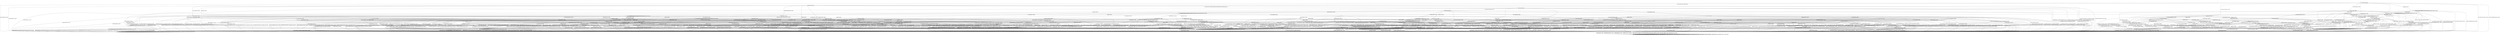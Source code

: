 digraph h16 {
s0 [label="s0"];
s1 [label="s1"];
s2 [label="s2"];
s6 [label="s6"];
s15 [label="s15"];
s16 [label="s16"];
s82 [label="s82"];
s84 [label="s84"];
s3 [label="s3"];
s4 [label="s4"];
s7 [label="s7"];
s8 [label="s8"];
s11 [label="s11"];
s17 [label="s17"];
s21 [label="s21"];
s83 [label="s83"];
s85 [label="s85"];
s86 [label="s86"];
s87 [label="s87"];
s88 [label="s88"];
s89 [label="s89"];
s92 [label="s92"];
s94 [label="s94"];
s5 [label="s5"];
s9 [label="s9"];
s10 [label="s10"];
s18 [label="s18"];
s29 [label="s29"];
s32 [label="s32"];
s33 [label="s33"];
s34 [label="s34"];
s36 [label="s36"];
s40 [label="s40"];
s64 [label="s64"];
s91 [label="s91"];
s93 [label="s93"];
s95 [label="s95"];
s96 [label="s96"];
s97 [label="s97"];
s12 [label="s12"];
s13 [label="s13"];
s19 [label="s19"];
s22 [label="s22"];
s23 [label="s23"];
s30 [label="s30"];
s37 [label="s37"];
s38 [label="s38"];
s43 [label="s43"];
s48 [label="s48"];
s51 [label="s51"];
s57 [label="s57"];
s60 [label="s60"];
s65 [label="s65"];
s66 [label="s66"];
s98 [label="s98"];
s14 [label="s14"];
s20 [label="s20"];
s24 [label="s24"];
s25 [label="s25"];
s26 [label="s26"];
s31 [label="s31"];
s35 [label="s35"];
s39 [label="s39"];
s41 [label="s41"];
s44 [label="s44"];
s45 [label="s45"];
s46 [label="s46"];
s49 [label="s49"];
s52 [label="s52"];
s55 [label="s55"];
s67 [label="s67"];
s68 [label="s68"];
s69 [label="s69"];
s70 [label="s70"];
s73 [label="s73"];
s27 [label="s27"];
s42 [label="s42"];
s47 [label="s47"];
s50 [label="s50"];
s53 [label="s53"];
s56 [label="s56"];
s58 [label="s58"];
s59 [label="s59"];
s61 [label="s61"];
s62 [label="s62"];
s63 [label="s63"];
s71 [label="s71"];
s72 [label="s72"];
s74 [label="s74"];
s75 [label="s75"];
s77 [label="s77"];
s78 [label="s78"];
s28 [label="s28"];
s54 [label="s54"];
s76 [label="s76"];
s79 [label="s79"];
s80 [label="s80"];
s81 [label="s81"];
s90 [label="s90"];
s0 -> s1 [label="RSA_CLIENT_HELLO / HELLO_VERIFY_REQUEST"];
s0 -> s2 [label="RSA_CLIENT_KEY_EXCHANGE / TIMEOUT"];
s0 -> s15 [label="CHANGE_CIPHER_SPEC / TIMEOUT"];
s0 -> s16 [label="FINISHED / TIMEOUT"];
s0 -> s0 [label="APPLICATION / TIMEOUT"];
s0 -> s82 [label="CERTIFICATE / TIMEOUT"];
s0 -> s84 [label="EMPTY_CERTIFICATE / TIMEOUT"];
s0 -> s16 [label="CERTIFICATE_VERIFY / TIMEOUT"];
s0 -> s6 [label="Alert(WARNING,CLOSE_NOTIFY) / TIMEOUT"];
s0 -> s6 [label="Alert(FATAL,UNEXPECTED_MESSAGE) / TIMEOUT"];
s1 -> s3 [label="RSA_CLIENT_HELLO / SERVER_HELLO,CERTIFICATE,CERTIFICATE_REQUEST,SERVER_HELLO_DONE"];
s1 -> s4 [label="RSA_CLIENT_KEY_EXCHANGE / TIMEOUT"];
s1 -> s15 [label="CHANGE_CIPHER_SPEC / TIMEOUT"];
s1 -> s7 [label="FINISHED / TIMEOUT"];
s1 -> s1 [label="APPLICATION / TIMEOUT"];
s1 -> s17 [label="CERTIFICATE / TIMEOUT"];
s1 -> s21 [label="EMPTY_CERTIFICATE / TIMEOUT"];
s1 -> s7 [label="CERTIFICATE_VERIFY / TIMEOUT"];
s1 -> s6 [label="Alert(WARNING,CLOSE_NOTIFY) / Alert(WARNING,CLOSE_NOTIFY)"];
s1 -> s6 [label="Alert(FATAL,UNEXPECTED_MESSAGE) / TIMEOUT"];
s2 -> s86 [label="RSA_CLIENT_HELLO / TIMEOUT"];
s2 -> s16 [label="RSA_CLIENT_KEY_EXCHANGE / TIMEOUT"];
s2 -> s8 [label="CHANGE_CIPHER_SPEC / TIMEOUT"];
s2 -> s89 [label="FINISHED / TIMEOUT"];
s2 -> s2 [label="APPLICATION / TIMEOUT"];
s2 -> s94 [label="CERTIFICATE / TIMEOUT"];
s2 -> s94 [label="EMPTY_CERTIFICATE / TIMEOUT"];
s2 -> s83 [label="CERTIFICATE_VERIFY / TIMEOUT"];
s2 -> s6 [label="Alert(WARNING,CLOSE_NOTIFY) / TIMEOUT"];
s2 -> s6 [label="Alert(FATAL,UNEXPECTED_MESSAGE) / TIMEOUT"];
s6 -> s11 [label="RSA_CLIENT_HELLO / TIMEOUT"];
s6 -> s11 [label="RSA_CLIENT_KEY_EXCHANGE / TIMEOUT"];
s6 -> s11 [label="CHANGE_CIPHER_SPEC / TIMEOUT"];
s6 -> s11 [label="FINISHED / TIMEOUT"];
s6 -> s11 [label="APPLICATION / TIMEOUT"];
s6 -> s11 [label="CERTIFICATE / TIMEOUT"];
s6 -> s11 [label="EMPTY_CERTIFICATE / TIMEOUT"];
s6 -> s11 [label="CERTIFICATE_VERIFY / TIMEOUT"];
s6 -> s11 [label="Alert(WARNING,CLOSE_NOTIFY) / TIMEOUT"];
s6 -> s11 [label="Alert(FATAL,UNEXPECTED_MESSAGE) / TIMEOUT"];
s15 -> s15 [label="RSA_CLIENT_HELLO / TIMEOUT"];
s15 -> s15 [label="RSA_CLIENT_KEY_EXCHANGE / TIMEOUT"];
s15 -> s15 [label="CHANGE_CIPHER_SPEC / TIMEOUT"];
s15 -> s15 [label="FINISHED / TIMEOUT"];
s15 -> s15 [label="APPLICATION / TIMEOUT"];
s15 -> s15 [label="CERTIFICATE / TIMEOUT"];
s15 -> s15 [label="EMPTY_CERTIFICATE / TIMEOUT"];
s15 -> s15 [label="CERTIFICATE_VERIFY / TIMEOUT"];
s15 -> s15 [label="Alert(WARNING,CLOSE_NOTIFY) / TIMEOUT"];
s15 -> s15 [label="Alert(FATAL,UNEXPECTED_MESSAGE) / TIMEOUT"];
s16 -> s16 [label="RSA_CLIENT_HELLO / TIMEOUT"];
s16 -> s16 [label="RSA_CLIENT_KEY_EXCHANGE / TIMEOUT"];
s16 -> s15 [label="CHANGE_CIPHER_SPEC / TIMEOUT"];
s16 -> s16 [label="FINISHED / TIMEOUT"];
s16 -> s16 [label="APPLICATION / TIMEOUT"];
s16 -> s16 [label="CERTIFICATE / TIMEOUT"];
s16 -> s16 [label="EMPTY_CERTIFICATE / TIMEOUT"];
s16 -> s16 [label="CERTIFICATE_VERIFY / TIMEOUT"];
s16 -> s6 [label="Alert(WARNING,CLOSE_NOTIFY) / TIMEOUT"];
s16 -> s6 [label="Alert(FATAL,UNEXPECTED_MESSAGE) / TIMEOUT"];
s82 -> s82 [label="RSA_CLIENT_HELLO / TIMEOUT"];
s82 -> s82 [label="RSA_CLIENT_KEY_EXCHANGE / TIMEOUT"];
s82 -> s15 [label="CHANGE_CIPHER_SPEC / TIMEOUT"];
s82 -> s87 [label="FINISHED / TIMEOUT"];
s82 -> s82 [label="APPLICATION / TIMEOUT"];
s82 -> s16 [label="CERTIFICATE / TIMEOUT"];
s82 -> s16 [label="EMPTY_CERTIFICATE / TIMEOUT"];
s82 -> s85 [label="CERTIFICATE_VERIFY / TIMEOUT"];
s82 -> s6 [label="Alert(WARNING,CLOSE_NOTIFY) / TIMEOUT"];
s82 -> s6 [label="Alert(FATAL,UNEXPECTED_MESSAGE) / TIMEOUT"];
s84 -> s88 [label="RSA_CLIENT_HELLO / TIMEOUT"];
s84 -> s94 [label="RSA_CLIENT_KEY_EXCHANGE / TIMEOUT"];
s84 -> s8 [label="CHANGE_CIPHER_SPEC / TIMEOUT"];
s84 -> s92 [label="FINISHED / TIMEOUT"];
s84 -> s84 [label="APPLICATION / TIMEOUT"];
s84 -> s16 [label="CERTIFICATE / TIMEOUT"];
s84 -> s16 [label="EMPTY_CERTIFICATE / TIMEOUT"];
s84 -> s85 [label="CERTIFICATE_VERIFY / TIMEOUT"];
s84 -> s6 [label="Alert(WARNING,CLOSE_NOTIFY) / TIMEOUT"];
s84 -> s6 [label="Alert(FATAL,UNEXPECTED_MESSAGE) / TIMEOUT"];
s3 -> s6 [label="RSA_CLIENT_HELLO / Alert(FATAL,UNEXPECTED_MESSAGE)"];
s3 -> s9 [label="RSA_CLIENT_KEY_EXCHANGE / TIMEOUT"];
s3 -> s15 [label="CHANGE_CIPHER_SPEC / TIMEOUT"];
s3 -> s7 [label="FINISHED / TIMEOUT"];
s3 -> s3 [label="APPLICATION / TIMEOUT"];
s3 -> s17 [label="CERTIFICATE / TIMEOUT"];
s3 -> s10 [label="EMPTY_CERTIFICATE / TIMEOUT"];
s3 -> s7 [label="CERTIFICATE_VERIFY / TIMEOUT"];
s3 -> s6 [label="Alert(WARNING,CLOSE_NOTIFY) / Alert(WARNING,CLOSE_NOTIFY)"];
s3 -> s6 [label="Alert(FATAL,UNEXPECTED_MESSAGE) / TIMEOUT"];
s4 -> s29 [label="RSA_CLIENT_HELLO / TIMEOUT"];
s4 -> s7 [label="RSA_CLIENT_KEY_EXCHANGE / TIMEOUT"];
s4 -> s5 [label="CHANGE_CIPHER_SPEC / TIMEOUT"];
s4 -> s36 [label="FINISHED / TIMEOUT"];
s4 -> s4 [label="APPLICATION / TIMEOUT"];
s4 -> s64 [label="CERTIFICATE / TIMEOUT"];
s4 -> s64 [label="EMPTY_CERTIFICATE / TIMEOUT"];
s4 -> s18 [label="CERTIFICATE_VERIFY / TIMEOUT"];
s4 -> s6 [label="Alert(WARNING,CLOSE_NOTIFY) / Alert(WARNING,CLOSE_NOTIFY)"];
s4 -> s6 [label="Alert(FATAL,UNEXPECTED_MESSAGE) / TIMEOUT"];
s7 -> s7 [label="RSA_CLIENT_HELLO / TIMEOUT"];
s7 -> s7 [label="RSA_CLIENT_KEY_EXCHANGE / TIMEOUT"];
s7 -> s15 [label="CHANGE_CIPHER_SPEC / TIMEOUT"];
s7 -> s7 [label="FINISHED / TIMEOUT"];
s7 -> s7 [label="APPLICATION / TIMEOUT"];
s7 -> s7 [label="CERTIFICATE / TIMEOUT"];
s7 -> s7 [label="EMPTY_CERTIFICATE / TIMEOUT"];
s7 -> s7 [label="CERTIFICATE_VERIFY / TIMEOUT"];
s7 -> s6 [label="Alert(WARNING,CLOSE_NOTIFY) / Alert(WARNING,CLOSE_NOTIFY)"];
s7 -> s6 [label="Alert(FATAL,UNEXPECTED_MESSAGE) / TIMEOUT"];
s8 -> s6 [label="RSA_CLIENT_HELLO / TIMEOUT"];
s8 -> s6 [label="RSA_CLIENT_KEY_EXCHANGE / TIMEOUT"];
s8 -> s15 [label="CHANGE_CIPHER_SPEC / TIMEOUT"];
s8 -> s6 [label="FINISHED / TIMEOUT"];
s8 -> s8 [label="APPLICATION / TIMEOUT"];
s8 -> s6 [label="CERTIFICATE / TIMEOUT"];
s8 -> s6 [label="EMPTY_CERTIFICATE / TIMEOUT"];
s8 -> s6 [label="CERTIFICATE_VERIFY / TIMEOUT"];
s8 -> s8 [label="Alert(WARNING,CLOSE_NOTIFY) / TIMEOUT"];
s8 -> s8 [label="Alert(FATAL,UNEXPECTED_MESSAGE) / TIMEOUT"];
s11 -> s11 [label="RSA_CLIENT_HELLO / SOCKET_CLOSED"];
s11 -> s11 [label="RSA_CLIENT_KEY_EXCHANGE / SOCKET_CLOSED"];
s11 -> s11 [label="CHANGE_CIPHER_SPEC / SOCKET_CLOSED"];
s11 -> s11 [label="FINISHED / SOCKET_CLOSED"];
s11 -> s11 [label="APPLICATION / SOCKET_CLOSED"];
s11 -> s11 [label="CERTIFICATE / SOCKET_CLOSED"];
s11 -> s11 [label="EMPTY_CERTIFICATE / SOCKET_CLOSED"];
s11 -> s11 [label="CERTIFICATE_VERIFY / SOCKET_CLOSED"];
s11 -> s11 [label="Alert(WARNING,CLOSE_NOTIFY) / SOCKET_CLOSED"];
s11 -> s11 [label="Alert(FATAL,UNEXPECTED_MESSAGE) / SOCKET_CLOSED"];
s17 -> s17 [label="RSA_CLIENT_HELLO / TIMEOUT"];
s17 -> s17 [label="RSA_CLIENT_KEY_EXCHANGE / TIMEOUT"];
s17 -> s15 [label="CHANGE_CIPHER_SPEC / TIMEOUT"];
s17 -> s32 [label="FINISHED / TIMEOUT"];
s17 -> s17 [label="APPLICATION / TIMEOUT"];
s17 -> s7 [label="CERTIFICATE / TIMEOUT"];
s17 -> s7 [label="EMPTY_CERTIFICATE / TIMEOUT"];
s17 -> s33 [label="CERTIFICATE_VERIFY / TIMEOUT"];
s17 -> s6 [label="Alert(WARNING,CLOSE_NOTIFY) / Alert(WARNING,CLOSE_NOTIFY)"];
s17 -> s6 [label="Alert(FATAL,UNEXPECTED_MESSAGE) / TIMEOUT"];
s21 -> s34 [label="RSA_CLIENT_HELLO / TIMEOUT"];
s21 -> s64 [label="RSA_CLIENT_KEY_EXCHANGE / TIMEOUT"];
s21 -> s5 [label="CHANGE_CIPHER_SPEC / TIMEOUT"];
s21 -> s40 [label="FINISHED / TIMEOUT"];
s21 -> s21 [label="APPLICATION / TIMEOUT"];
s21 -> s7 [label="CERTIFICATE / TIMEOUT"];
s21 -> s7 [label="EMPTY_CERTIFICATE / TIMEOUT"];
s21 -> s33 [label="CERTIFICATE_VERIFY / TIMEOUT"];
s21 -> s6 [label="Alert(WARNING,CLOSE_NOTIFY) / Alert(WARNING,CLOSE_NOTIFY)"];
s21 -> s6 [label="Alert(FATAL,UNEXPECTED_MESSAGE) / TIMEOUT"];
s83 -> s91 [label="RSA_CLIENT_HELLO / TIMEOUT"];
s83 -> s16 [label="RSA_CLIENT_KEY_EXCHANGE / TIMEOUT"];
s83 -> s8 [label="CHANGE_CIPHER_SPEC / TIMEOUT"];
s83 -> s83 [label="FINISHED / TIMEOUT"];
s83 -> s83 [label="APPLICATION / TIMEOUT"];
s83 -> s95 [label="CERTIFICATE / TIMEOUT"];
s83 -> s95 [label="EMPTY_CERTIFICATE / TIMEOUT"];
s83 -> s16 [label="CERTIFICATE_VERIFY / TIMEOUT"];
s83 -> s6 [label="Alert(WARNING,CLOSE_NOTIFY) / TIMEOUT"];
s83 -> s6 [label="Alert(FATAL,UNEXPECTED_MESSAGE) / TIMEOUT"];
s85 -> s93 [label="RSA_CLIENT_HELLO / TIMEOUT"];
s85 -> s95 [label="RSA_CLIENT_KEY_EXCHANGE / TIMEOUT"];
s85 -> s8 [label="CHANGE_CIPHER_SPEC / TIMEOUT"];
s85 -> s85 [label="FINISHED / TIMEOUT"];
s85 -> s85 [label="APPLICATION / TIMEOUT"];
s85 -> s16 [label="CERTIFICATE / TIMEOUT"];
s85 -> s16 [label="EMPTY_CERTIFICATE / TIMEOUT"];
s85 -> s16 [label="CERTIFICATE_VERIFY / TIMEOUT"];
s85 -> s6 [label="Alert(WARNING,CLOSE_NOTIFY) / TIMEOUT"];
s85 -> s6 [label="Alert(FATAL,UNEXPECTED_MESSAGE) / TIMEOUT"];
s86 -> s16 [label="RSA_CLIENT_HELLO / TIMEOUT"];
s86 -> s16 [label="RSA_CLIENT_KEY_EXCHANGE / TIMEOUT"];
s86 -> s8 [label="CHANGE_CIPHER_SPEC / TIMEOUT"];
s86 -> s86 [label="FINISHED / TIMEOUT"];
s86 -> s86 [label="APPLICATION / TIMEOUT"];
s86 -> s96 [label="CERTIFICATE / TIMEOUT"];
s86 -> s96 [label="EMPTY_CERTIFICATE / TIMEOUT"];
s86 -> s91 [label="CERTIFICATE_VERIFY / TIMEOUT"];
s86 -> s6 [label="Alert(WARNING,CLOSE_NOTIFY) / TIMEOUT"];
s86 -> s6 [label="Alert(FATAL,UNEXPECTED_MESSAGE) / TIMEOUT"];
s87 -> s87 [label="RSA_CLIENT_HELLO / TIMEOUT"];
s87 -> s87 [label="RSA_CLIENT_KEY_EXCHANGE / TIMEOUT"];
s87 -> s15 [label="CHANGE_CIPHER_SPEC / TIMEOUT"];
s87 -> s16 [label="FINISHED / TIMEOUT"];
s87 -> s87 [label="APPLICATION / TIMEOUT"];
s87 -> s16 [label="CERTIFICATE / TIMEOUT"];
s87 -> s16 [label="EMPTY_CERTIFICATE / TIMEOUT"];
s87 -> s85 [label="CERTIFICATE_VERIFY / TIMEOUT"];
s87 -> s6 [label="Alert(WARNING,CLOSE_NOTIFY) / TIMEOUT"];
s87 -> s6 [label="Alert(FATAL,UNEXPECTED_MESSAGE) / TIMEOUT"];
s88 -> s16 [label="RSA_CLIENT_HELLO / TIMEOUT"];
s88 -> s96 [label="RSA_CLIENT_KEY_EXCHANGE / TIMEOUT"];
s88 -> s8 [label="CHANGE_CIPHER_SPEC / TIMEOUT"];
s88 -> s88 [label="FINISHED / TIMEOUT"];
s88 -> s88 [label="APPLICATION / TIMEOUT"];
s88 -> s16 [label="CERTIFICATE / TIMEOUT"];
s88 -> s16 [label="EMPTY_CERTIFICATE / TIMEOUT"];
s88 -> s93 [label="CERTIFICATE_VERIFY / TIMEOUT"];
s88 -> s6 [label="Alert(WARNING,CLOSE_NOTIFY) / TIMEOUT"];
s88 -> s6 [label="Alert(FATAL,UNEXPECTED_MESSAGE) / TIMEOUT"];
s89 -> s86 [label="RSA_CLIENT_HELLO / TIMEOUT"];
s89 -> s16 [label="RSA_CLIENT_KEY_EXCHANGE / TIMEOUT"];
s89 -> s8 [label="CHANGE_CIPHER_SPEC / TIMEOUT"];
s89 -> s16 [label="FINISHED / TIMEOUT"];
s89 -> s89 [label="APPLICATION / TIMEOUT"];
s89 -> s97 [label="CERTIFICATE / TIMEOUT"];
s89 -> s97 [label="EMPTY_CERTIFICATE / TIMEOUT"];
s89 -> s83 [label="CERTIFICATE_VERIFY / TIMEOUT"];
s89 -> s6 [label="Alert(WARNING,CLOSE_NOTIFY) / TIMEOUT"];
s89 -> s6 [label="Alert(FATAL,UNEXPECTED_MESSAGE) / TIMEOUT"];
s92 -> s88 [label="RSA_CLIENT_HELLO / TIMEOUT"];
s92 -> s97 [label="RSA_CLIENT_KEY_EXCHANGE / TIMEOUT"];
s92 -> s8 [label="CHANGE_CIPHER_SPEC / TIMEOUT"];
s92 -> s16 [label="FINISHED / TIMEOUT"];
s92 -> s92 [label="APPLICATION / TIMEOUT"];
s92 -> s16 [label="CERTIFICATE / TIMEOUT"];
s92 -> s16 [label="EMPTY_CERTIFICATE / TIMEOUT"];
s92 -> s85 [label="CERTIFICATE_VERIFY / TIMEOUT"];
s92 -> s6 [label="Alert(WARNING,CLOSE_NOTIFY) / TIMEOUT"];
s92 -> s6 [label="Alert(FATAL,UNEXPECTED_MESSAGE) / TIMEOUT"];
s94 -> s96 [label="RSA_CLIENT_HELLO / TIMEOUT"];
s94 -> s16 [label="RSA_CLIENT_KEY_EXCHANGE / TIMEOUT"];
s94 -> s8 [label="CHANGE_CIPHER_SPEC / TIMEOUT"];
s94 -> s97 [label="FINISHED / TIMEOUT"];
s94 -> s94 [label="APPLICATION / TIMEOUT"];
s94 -> s16 [label="CERTIFICATE / TIMEOUT"];
s94 -> s16 [label="EMPTY_CERTIFICATE / TIMEOUT"];
s94 -> s95 [label="CERTIFICATE_VERIFY / TIMEOUT"];
s94 -> s6 [label="Alert(WARNING,CLOSE_NOTIFY) / TIMEOUT"];
s94 -> s6 [label="Alert(FATAL,UNEXPECTED_MESSAGE) / TIMEOUT"];
s5 -> s6 [label="RSA_CLIENT_HELLO / Alert(FATAL,UNEXPECTED_MESSAGE)"];
s5 -> s6 [label="RSA_CLIENT_KEY_EXCHANGE / Alert(FATAL,UNEXPECTED_MESSAGE)"];
s5 -> s15 [label="CHANGE_CIPHER_SPEC / TIMEOUT"];
s5 -> s6 [label="FINISHED / Alert(FATAL,UNEXPECTED_MESSAGE)"];
s5 -> s5 [label="APPLICATION / TIMEOUT"];
s5 -> s6 [label="CERTIFICATE / Alert(FATAL,UNEXPECTED_MESSAGE)"];
s5 -> s6 [label="EMPTY_CERTIFICATE / Alert(FATAL,UNEXPECTED_MESSAGE)"];
s5 -> s6 [label="CERTIFICATE_VERIFY / Alert(FATAL,UNEXPECTED_MESSAGE)"];
s5 -> s5 [label="Alert(WARNING,CLOSE_NOTIFY) / TIMEOUT"];
s5 -> s5 [label="Alert(FATAL,UNEXPECTED_MESSAGE) / TIMEOUT"];
s9 -> s29 [label="RSA_CLIENT_HELLO / TIMEOUT"];
s9 -> s7 [label="RSA_CLIENT_KEY_EXCHANGE / TIMEOUT"];
s9 -> s12 [label="CHANGE_CIPHER_SPEC / TIMEOUT"];
s9 -> s36 [label="FINISHED / TIMEOUT"];
s9 -> s9 [label="APPLICATION / TIMEOUT"];
s9 -> s22 [label="CERTIFICATE / TIMEOUT"];
s9 -> s65 [label="EMPTY_CERTIFICATE / TIMEOUT"];
s9 -> s19 [label="CERTIFICATE_VERIFY / TIMEOUT"];
s9 -> s6 [label="Alert(WARNING,CLOSE_NOTIFY) / Alert(WARNING,CLOSE_NOTIFY)"];
s9 -> s6 [label="Alert(FATAL,UNEXPECTED_MESSAGE) / TIMEOUT"];
s10 -> s30 [label="RSA_CLIENT_HELLO / TIMEOUT"];
s10 -> s65 [label="RSA_CLIENT_KEY_EXCHANGE / TIMEOUT"];
s10 -> s13 [label="CHANGE_CIPHER_SPEC / TIMEOUT"];
s10 -> s37 [label="FINISHED / TIMEOUT"];
s10 -> s10 [label="APPLICATION / TIMEOUT"];
s10 -> s7 [label="CERTIFICATE / TIMEOUT"];
s10 -> s7 [label="EMPTY_CERTIFICATE / TIMEOUT"];
s10 -> s23 [label="CERTIFICATE_VERIFY / TIMEOUT"];
s10 -> s6 [label="Alert(WARNING,CLOSE_NOTIFY) / Alert(WARNING,CLOSE_NOTIFY)"];
s10 -> s6 [label="Alert(FATAL,UNEXPECTED_MESSAGE) / TIMEOUT"];
s18 -> s57 [label="RSA_CLIENT_HELLO / TIMEOUT"];
s18 -> s7 [label="RSA_CLIENT_KEY_EXCHANGE / TIMEOUT"];
s18 -> s5 [label="CHANGE_CIPHER_SPEC / TIMEOUT"];
s18 -> s38 [label="FINISHED / TIMEOUT"];
s18 -> s18 [label="APPLICATION / TIMEOUT"];
s18 -> s66 [label="CERTIFICATE / TIMEOUT"];
s18 -> s66 [label="EMPTY_CERTIFICATE / TIMEOUT"];
s18 -> s7 [label="CERTIFICATE_VERIFY / TIMEOUT"];
s18 -> s6 [label="Alert(WARNING,CLOSE_NOTIFY) / Alert(WARNING,CLOSE_NOTIFY)"];
s18 -> s6 [label="Alert(FATAL,UNEXPECTED_MESSAGE) / TIMEOUT"];
s29 -> s7 [label="RSA_CLIENT_HELLO / TIMEOUT"];
s29 -> s7 [label="RSA_CLIENT_KEY_EXCHANGE / TIMEOUT"];
s29 -> s5 [label="CHANGE_CIPHER_SPEC / TIMEOUT"];
s29 -> s48 [label="FINISHED / TIMEOUT"];
s29 -> s29 [label="APPLICATION / TIMEOUT"];
s29 -> s67 [label="CERTIFICATE / TIMEOUT"];
s29 -> s67 [label="EMPTY_CERTIFICATE / TIMEOUT"];
s29 -> s57 [label="CERTIFICATE_VERIFY / TIMEOUT"];
s29 -> s6 [label="Alert(WARNING,CLOSE_NOTIFY) / Alert(WARNING,CLOSE_NOTIFY)"];
s29 -> s6 [label="Alert(FATAL,UNEXPECTED_MESSAGE) / TIMEOUT"];
s32 -> s32 [label="RSA_CLIENT_HELLO / TIMEOUT"];
s32 -> s32 [label="RSA_CLIENT_KEY_EXCHANGE / TIMEOUT"];
s32 -> s15 [label="CHANGE_CIPHER_SPEC / TIMEOUT"];
s32 -> s7 [label="FINISHED / TIMEOUT"];
s32 -> s32 [label="APPLICATION / TIMEOUT"];
s32 -> s7 [label="CERTIFICATE / TIMEOUT"];
s32 -> s7 [label="EMPTY_CERTIFICATE / TIMEOUT"];
s32 -> s43 [label="CERTIFICATE_VERIFY / TIMEOUT"];
s32 -> s6 [label="Alert(WARNING,CLOSE_NOTIFY) / Alert(WARNING,CLOSE_NOTIFY)"];
s32 -> s6 [label="Alert(FATAL,UNEXPECTED_MESSAGE) / TIMEOUT"];
s33 -> s60 [label="RSA_CLIENT_HELLO / TIMEOUT"];
s33 -> s66 [label="RSA_CLIENT_KEY_EXCHANGE / TIMEOUT"];
s33 -> s5 [label="CHANGE_CIPHER_SPEC / TIMEOUT"];
s33 -> s43 [label="FINISHED / TIMEOUT"];
s33 -> s33 [label="APPLICATION / TIMEOUT"];
s33 -> s7 [label="CERTIFICATE / TIMEOUT"];
s33 -> s7 [label="EMPTY_CERTIFICATE / TIMEOUT"];
s33 -> s7 [label="CERTIFICATE_VERIFY / TIMEOUT"];
s33 -> s6 [label="Alert(WARNING,CLOSE_NOTIFY) / Alert(WARNING,CLOSE_NOTIFY)"];
s33 -> s6 [label="Alert(FATAL,UNEXPECTED_MESSAGE) / TIMEOUT"];
s34 -> s7 [label="RSA_CLIENT_HELLO / TIMEOUT"];
s34 -> s67 [label="RSA_CLIENT_KEY_EXCHANGE / TIMEOUT"];
s34 -> s5 [label="CHANGE_CIPHER_SPEC / TIMEOUT"];
s34 -> s51 [label="FINISHED / TIMEOUT"];
s34 -> s34 [label="APPLICATION / TIMEOUT"];
s34 -> s7 [label="CERTIFICATE / TIMEOUT"];
s34 -> s7 [label="EMPTY_CERTIFICATE / TIMEOUT"];
s34 -> s60 [label="CERTIFICATE_VERIFY / TIMEOUT"];
s34 -> s6 [label="Alert(WARNING,CLOSE_NOTIFY) / Alert(WARNING,CLOSE_NOTIFY)"];
s34 -> s6 [label="Alert(FATAL,UNEXPECTED_MESSAGE) / TIMEOUT"];
s36 -> s48 [label="RSA_CLIENT_HELLO / TIMEOUT"];
s36 -> s7 [label="RSA_CLIENT_KEY_EXCHANGE / TIMEOUT"];
s36 -> s5 [label="CHANGE_CIPHER_SPEC / TIMEOUT"];
s36 -> s7 [label="FINISHED / TIMEOUT"];
s36 -> s36 [label="APPLICATION / TIMEOUT"];
s36 -> s68 [label="CERTIFICATE / TIMEOUT"];
s36 -> s68 [label="EMPTY_CERTIFICATE / TIMEOUT"];
s36 -> s38 [label="CERTIFICATE_VERIFY / TIMEOUT"];
s36 -> s6 [label="Alert(WARNING,CLOSE_NOTIFY) / Alert(WARNING,CLOSE_NOTIFY)"];
s36 -> s6 [label="Alert(FATAL,UNEXPECTED_MESSAGE) / TIMEOUT"];
s40 -> s51 [label="RSA_CLIENT_HELLO / TIMEOUT"];
s40 -> s68 [label="RSA_CLIENT_KEY_EXCHANGE / TIMEOUT"];
s40 -> s5 [label="CHANGE_CIPHER_SPEC / TIMEOUT"];
s40 -> s7 [label="FINISHED / TIMEOUT"];
s40 -> s40 [label="APPLICATION / TIMEOUT"];
s40 -> s7 [label="CERTIFICATE / TIMEOUT"];
s40 -> s7 [label="EMPTY_CERTIFICATE / TIMEOUT"];
s40 -> s43 [label="CERTIFICATE_VERIFY / TIMEOUT"];
s40 -> s6 [label="Alert(WARNING,CLOSE_NOTIFY) / Alert(WARNING,CLOSE_NOTIFY)"];
s40 -> s6 [label="Alert(FATAL,UNEXPECTED_MESSAGE) / TIMEOUT"];
s64 -> s67 [label="RSA_CLIENT_HELLO / TIMEOUT"];
s64 -> s7 [label="RSA_CLIENT_KEY_EXCHANGE / TIMEOUT"];
s64 -> s5 [label="CHANGE_CIPHER_SPEC / TIMEOUT"];
s64 -> s68 [label="FINISHED / TIMEOUT"];
s64 -> s64 [label="APPLICATION / TIMEOUT"];
s64 -> s7 [label="CERTIFICATE / TIMEOUT"];
s64 -> s7 [label="EMPTY_CERTIFICATE / TIMEOUT"];
s64 -> s66 [label="CERTIFICATE_VERIFY / TIMEOUT"];
s64 -> s6 [label="Alert(WARNING,CLOSE_NOTIFY) / Alert(WARNING,CLOSE_NOTIFY)"];
s64 -> s6 [label="Alert(FATAL,UNEXPECTED_MESSAGE) / TIMEOUT"];
s91 -> s16 [label="RSA_CLIENT_HELLO / TIMEOUT"];
s91 -> s16 [label="RSA_CLIENT_KEY_EXCHANGE / TIMEOUT"];
s91 -> s8 [label="CHANGE_CIPHER_SPEC / TIMEOUT"];
s91 -> s91 [label="FINISHED / TIMEOUT"];
s91 -> s91 [label="APPLICATION / TIMEOUT"];
s91 -> s98 [label="CERTIFICATE / TIMEOUT"];
s91 -> s98 [label="EMPTY_CERTIFICATE / TIMEOUT"];
s91 -> s16 [label="CERTIFICATE_VERIFY / TIMEOUT"];
s91 -> s6 [label="Alert(WARNING,CLOSE_NOTIFY) / TIMEOUT"];
s91 -> s6 [label="Alert(FATAL,UNEXPECTED_MESSAGE) / TIMEOUT"];
s93 -> s16 [label="RSA_CLIENT_HELLO / TIMEOUT"];
s93 -> s98 [label="RSA_CLIENT_KEY_EXCHANGE / TIMEOUT"];
s93 -> s8 [label="CHANGE_CIPHER_SPEC / TIMEOUT"];
s93 -> s88 [label="FINISHED / TIMEOUT"];
s93 -> s93 [label="APPLICATION / TIMEOUT"];
s93 -> s16 [label="CERTIFICATE / TIMEOUT"];
s93 -> s16 [label="EMPTY_CERTIFICATE / TIMEOUT"];
s93 -> s16 [label="CERTIFICATE_VERIFY / TIMEOUT"];
s93 -> s6 [label="Alert(WARNING,CLOSE_NOTIFY) / TIMEOUT"];
s93 -> s6 [label="Alert(FATAL,UNEXPECTED_MESSAGE) / TIMEOUT"];
s95 -> s98 [label="RSA_CLIENT_HELLO / TIMEOUT"];
s95 -> s16 [label="RSA_CLIENT_KEY_EXCHANGE / TIMEOUT"];
s95 -> s8 [label="CHANGE_CIPHER_SPEC / TIMEOUT"];
s95 -> s95 [label="FINISHED / TIMEOUT"];
s95 -> s95 [label="APPLICATION / TIMEOUT"];
s95 -> s16 [label="CERTIFICATE / TIMEOUT"];
s95 -> s16 [label="EMPTY_CERTIFICATE / TIMEOUT"];
s95 -> s16 [label="CERTIFICATE_VERIFY / TIMEOUT"];
s95 -> s6 [label="Alert(WARNING,CLOSE_NOTIFY) / TIMEOUT"];
s95 -> s6 [label="Alert(FATAL,UNEXPECTED_MESSAGE) / TIMEOUT"];
s96 -> s16 [label="RSA_CLIENT_HELLO / TIMEOUT"];
s96 -> s16 [label="RSA_CLIENT_KEY_EXCHANGE / TIMEOUT"];
s96 -> s8 [label="CHANGE_CIPHER_SPEC / TIMEOUT"];
s96 -> s96 [label="FINISHED / TIMEOUT"];
s96 -> s96 [label="APPLICATION / TIMEOUT"];
s96 -> s16 [label="CERTIFICATE / TIMEOUT"];
s96 -> s16 [label="EMPTY_CERTIFICATE / TIMEOUT"];
s96 -> s98 [label="CERTIFICATE_VERIFY / TIMEOUT"];
s96 -> s6 [label="Alert(WARNING,CLOSE_NOTIFY) / TIMEOUT"];
s96 -> s6 [label="Alert(FATAL,UNEXPECTED_MESSAGE) / TIMEOUT"];
s97 -> s96 [label="RSA_CLIENT_HELLO / TIMEOUT"];
s97 -> s16 [label="RSA_CLIENT_KEY_EXCHANGE / TIMEOUT"];
s97 -> s8 [label="CHANGE_CIPHER_SPEC / TIMEOUT"];
s97 -> s16 [label="FINISHED / TIMEOUT"];
s97 -> s97 [label="APPLICATION / TIMEOUT"];
s97 -> s16 [label="CERTIFICATE / TIMEOUT"];
s97 -> s16 [label="EMPTY_CERTIFICATE / TIMEOUT"];
s97 -> s95 [label="CERTIFICATE_VERIFY / TIMEOUT"];
s97 -> s6 [label="Alert(WARNING,CLOSE_NOTIFY) / TIMEOUT"];
s97 -> s6 [label="Alert(FATAL,UNEXPECTED_MESSAGE) / TIMEOUT"];
s12 -> s44 [label="RSA_CLIENT_HELLO / TIMEOUT"];
s12 -> s7 [label="RSA_CLIENT_KEY_EXCHANGE / TIMEOUT"];
s12 -> s15 [label="CHANGE_CIPHER_SPEC / TIMEOUT"];
s12 -> s14 [label="FINISHED / CHANGE_CIPHER_SPEC,FINISHED,CHANGE_CIPHER_SPEC,FINISHED"];
s12 -> s12 [label="APPLICATION / TIMEOUT"];
s12 -> s24 [label="CERTIFICATE / TIMEOUT"];
s12 -> s31 [label="EMPTY_CERTIFICATE / TIMEOUT"];
s12 -> s45 [label="CERTIFICATE_VERIFY / TIMEOUT"];
s12 -> s12 [label="Alert(WARNING,CLOSE_NOTIFY) / TIMEOUT"];
s12 -> s12 [label="Alert(FATAL,UNEXPECTED_MESSAGE) / TIMEOUT"];
s13 -> s6 [label="RSA_CLIENT_HELLO / Alert(FATAL,BAD_CERTIFICATE)"];
s13 -> s6 [label="RSA_CLIENT_KEY_EXCHANGE / Alert(FATAL,BAD_CERTIFICATE)"];
s13 -> s15 [label="CHANGE_CIPHER_SPEC / TIMEOUT"];
s13 -> s6 [label="FINISHED / Alert(FATAL,BAD_CERTIFICATE)"];
s13 -> s13 [label="APPLICATION / TIMEOUT"];
s13 -> s6 [label="CERTIFICATE / Alert(FATAL,BAD_CERTIFICATE)"];
s13 -> s6 [label="EMPTY_CERTIFICATE / Alert(FATAL,BAD_CERTIFICATE)"];
s13 -> s6 [label="CERTIFICATE_VERIFY / Alert(FATAL,BAD_CERTIFICATE)"];
s13 -> s13 [label="Alert(WARNING,CLOSE_NOTIFY) / TIMEOUT"];
s13 -> s13 [label="Alert(FATAL,UNEXPECTED_MESSAGE) / TIMEOUT"];
s19 -> s19 [label="RSA_CLIENT_HELLO / TIMEOUT"];
s19 -> s7 [label="RSA_CLIENT_KEY_EXCHANGE / TIMEOUT"];
s19 -> s20 [label="CHANGE_CIPHER_SPEC / TIMEOUT"];
s19 -> s39 [label="FINISHED / TIMEOUT"];
s19 -> s19 [label="APPLICATION / TIMEOUT"];
s19 -> s25 [label="CERTIFICATE / TIMEOUT"];
s19 -> s25 [label="EMPTY_CERTIFICATE / TIMEOUT"];
s19 -> s7 [label="CERTIFICATE_VERIFY / TIMEOUT"];
s19 -> s6 [label="Alert(WARNING,CLOSE_NOTIFY) / Alert(WARNING,CLOSE_NOTIFY)"];
s19 -> s6 [label="Alert(FATAL,UNEXPECTED_MESSAGE) / TIMEOUT"];
s22 -> s67 [label="RSA_CLIENT_HELLO / TIMEOUT"];
s22 -> s7 [label="RSA_CLIENT_KEY_EXCHANGE / TIMEOUT"];
s22 -> s26 [label="CHANGE_CIPHER_SPEC / TIMEOUT"];
s22 -> s68 [label="FINISHED / TIMEOUT"];
s22 -> s22 [label="APPLICATION / TIMEOUT"];
s22 -> s7 [label="CERTIFICATE / TIMEOUT"];
s22 -> s7 [label="EMPTY_CERTIFICATE / TIMEOUT"];
s22 -> s35 [label="CERTIFICATE_VERIFY / TIMEOUT"];
s22 -> s6 [label="Alert(WARNING,CLOSE_NOTIFY) / Alert(WARNING,CLOSE_NOTIFY)"];
s22 -> s6 [label="Alert(FATAL,UNEXPECTED_MESSAGE) / TIMEOUT"];
s23 -> s46 [label="RSA_CLIENT_HELLO / TIMEOUT"];
s23 -> s69 [label="RSA_CLIENT_KEY_EXCHANGE / TIMEOUT"];
s23 -> s13 [label="CHANGE_CIPHER_SPEC / TIMEOUT"];
s23 -> s41 [label="FINISHED / TIMEOUT"];
s23 -> s23 [label="APPLICATION / TIMEOUT"];
s23 -> s7 [label="CERTIFICATE / TIMEOUT"];
s23 -> s7 [label="EMPTY_CERTIFICATE / TIMEOUT"];
s23 -> s7 [label="CERTIFICATE_VERIFY / TIMEOUT"];
s23 -> s6 [label="Alert(WARNING,CLOSE_NOTIFY) / Alert(WARNING,CLOSE_NOTIFY)"];
s23 -> s6 [label="Alert(FATAL,UNEXPECTED_MESSAGE) / TIMEOUT"];
s30 -> s7 [label="RSA_CLIENT_HELLO / TIMEOUT"];
s30 -> s70 [label="RSA_CLIENT_KEY_EXCHANGE / TIMEOUT"];
s30 -> s13 [label="CHANGE_CIPHER_SPEC / TIMEOUT"];
s30 -> s49 [label="FINISHED / TIMEOUT"];
s30 -> s30 [label="APPLICATION / TIMEOUT"];
s30 -> s7 [label="CERTIFICATE / TIMEOUT"];
s30 -> s7 [label="EMPTY_CERTIFICATE / TIMEOUT"];
s30 -> s46 [label="CERTIFICATE_VERIFY / TIMEOUT"];
s30 -> s6 [label="Alert(WARNING,CLOSE_NOTIFY) / Alert(WARNING,CLOSE_NOTIFY)"];
s30 -> s6 [label="Alert(FATAL,UNEXPECTED_MESSAGE) / TIMEOUT"];
s37 -> s49 [label="RSA_CLIENT_HELLO / TIMEOUT"];
s37 -> s73 [label="RSA_CLIENT_KEY_EXCHANGE / TIMEOUT"];
s37 -> s13 [label="CHANGE_CIPHER_SPEC / TIMEOUT"];
s37 -> s7 [label="FINISHED / TIMEOUT"];
s37 -> s37 [label="APPLICATION / TIMEOUT"];
s37 -> s7 [label="CERTIFICATE / TIMEOUT"];
s37 -> s7 [label="EMPTY_CERTIFICATE / TIMEOUT"];
s37 -> s41 [label="CERTIFICATE_VERIFY / TIMEOUT"];
s37 -> s6 [label="Alert(WARNING,CLOSE_NOTIFY) / Alert(WARNING,CLOSE_NOTIFY)"];
s37 -> s6 [label="Alert(FATAL,UNEXPECTED_MESSAGE) / TIMEOUT"];
s38 -> s52 [label="RSA_CLIENT_HELLO / TIMEOUT"];
s38 -> s7 [label="RSA_CLIENT_KEY_EXCHANGE / TIMEOUT"];
s38 -> s5 [label="CHANGE_CIPHER_SPEC / TIMEOUT"];
s38 -> s7 [label="FINISHED / TIMEOUT"];
s38 -> s38 [label="APPLICATION / TIMEOUT"];
s38 -> s72 [label="CERTIFICATE / TIMEOUT"];
s38 -> s72 [label="EMPTY_CERTIFICATE / TIMEOUT"];
s38 -> s7 [label="CERTIFICATE_VERIFY / TIMEOUT"];
s38 -> s6 [label="Alert(WARNING,CLOSE_NOTIFY) / Alert(WARNING,CLOSE_NOTIFY)"];
s38 -> s6 [label="Alert(FATAL,UNEXPECTED_MESSAGE) / TIMEOUT"];
s43 -> s55 [label="RSA_CLIENT_HELLO / TIMEOUT"];
s43 -> s72 [label="RSA_CLIENT_KEY_EXCHANGE / TIMEOUT"];
s43 -> s5 [label="CHANGE_CIPHER_SPEC / TIMEOUT"];
s43 -> s7 [label="FINISHED / TIMEOUT"];
s43 -> s43 [label="APPLICATION / TIMEOUT"];
s43 -> s7 [label="CERTIFICATE / TIMEOUT"];
s43 -> s7 [label="EMPTY_CERTIFICATE / TIMEOUT"];
s43 -> s7 [label="CERTIFICATE_VERIFY / TIMEOUT"];
s43 -> s6 [label="Alert(WARNING,CLOSE_NOTIFY) / Alert(WARNING,CLOSE_NOTIFY)"];
s43 -> s6 [label="Alert(FATAL,UNEXPECTED_MESSAGE) / TIMEOUT"];
s48 -> s7 [label="RSA_CLIENT_HELLO / TIMEOUT"];
s48 -> s7 [label="RSA_CLIENT_KEY_EXCHANGE / TIMEOUT"];
s48 -> s5 [label="CHANGE_CIPHER_SPEC / TIMEOUT"];
s48 -> s7 [label="FINISHED / TIMEOUT"];
s48 -> s48 [label="APPLICATION / TIMEOUT"];
s48 -> s76 [label="CERTIFICATE / TIMEOUT"];
s48 -> s76 [label="EMPTY_CERTIFICATE / TIMEOUT"];
s48 -> s52 [label="CERTIFICATE_VERIFY / TIMEOUT"];
s48 -> s6 [label="Alert(WARNING,CLOSE_NOTIFY) / Alert(WARNING,CLOSE_NOTIFY)"];
s48 -> s6 [label="Alert(FATAL,UNEXPECTED_MESSAGE) / TIMEOUT"];
s51 -> s7 [label="RSA_CLIENT_HELLO / TIMEOUT"];
s51 -> s76 [label="RSA_CLIENT_KEY_EXCHANGE / TIMEOUT"];
s51 -> s5 [label="CHANGE_CIPHER_SPEC / TIMEOUT"];
s51 -> s7 [label="FINISHED / TIMEOUT"];
s51 -> s51 [label="APPLICATION / TIMEOUT"];
s51 -> s7 [label="CERTIFICATE / TIMEOUT"];
s51 -> s7 [label="EMPTY_CERTIFICATE / TIMEOUT"];
s51 -> s55 [label="CERTIFICATE_VERIFY / TIMEOUT"];
s51 -> s6 [label="Alert(WARNING,CLOSE_NOTIFY) / Alert(WARNING,CLOSE_NOTIFY)"];
s51 -> s6 [label="Alert(FATAL,UNEXPECTED_MESSAGE) / TIMEOUT"];
s57 -> s7 [label="RSA_CLIENT_HELLO / TIMEOUT"];
s57 -> s7 [label="RSA_CLIENT_KEY_EXCHANGE / TIMEOUT"];
s57 -> s5 [label="CHANGE_CIPHER_SPEC / TIMEOUT"];
s57 -> s52 [label="FINISHED / TIMEOUT"];
s57 -> s57 [label="APPLICATION / TIMEOUT"];
s57 -> s71 [label="CERTIFICATE / TIMEOUT"];
s57 -> s71 [label="EMPTY_CERTIFICATE / TIMEOUT"];
s57 -> s7 [label="CERTIFICATE_VERIFY / TIMEOUT"];
s57 -> s6 [label="Alert(WARNING,CLOSE_NOTIFY) / Alert(WARNING,CLOSE_NOTIFY)"];
s57 -> s6 [label="Alert(FATAL,UNEXPECTED_MESSAGE) / TIMEOUT"];
s60 -> s7 [label="RSA_CLIENT_HELLO / TIMEOUT"];
s60 -> s71 [label="RSA_CLIENT_KEY_EXCHANGE / TIMEOUT"];
s60 -> s5 [label="CHANGE_CIPHER_SPEC / TIMEOUT"];
s60 -> s55 [label="FINISHED / TIMEOUT"];
s60 -> s60 [label="APPLICATION / TIMEOUT"];
s60 -> s7 [label="CERTIFICATE / TIMEOUT"];
s60 -> s7 [label="EMPTY_CERTIFICATE / TIMEOUT"];
s60 -> s7 [label="CERTIFICATE_VERIFY / TIMEOUT"];
s60 -> s6 [label="Alert(WARNING,CLOSE_NOTIFY) / Alert(WARNING,CLOSE_NOTIFY)"];
s60 -> s6 [label="Alert(FATAL,UNEXPECTED_MESSAGE) / TIMEOUT"];
s65 -> s70 [label="RSA_CLIENT_HELLO / TIMEOUT"];
s65 -> s7 [label="RSA_CLIENT_KEY_EXCHANGE / TIMEOUT"];
s65 -> s13 [label="CHANGE_CIPHER_SPEC / TIMEOUT"];
s65 -> s73 [label="FINISHED / TIMEOUT"];
s65 -> s65 [label="APPLICATION / TIMEOUT"];
s65 -> s7 [label="CERTIFICATE / TIMEOUT"];
s65 -> s7 [label="EMPTY_CERTIFICATE / TIMEOUT"];
s65 -> s69 [label="CERTIFICATE_VERIFY / TIMEOUT"];
s65 -> s6 [label="Alert(WARNING,CLOSE_NOTIFY) / Alert(WARNING,CLOSE_NOTIFY)"];
s65 -> s6 [label="Alert(FATAL,UNEXPECTED_MESSAGE) / TIMEOUT"];
s66 -> s71 [label="RSA_CLIENT_HELLO / TIMEOUT"];
s66 -> s7 [label="RSA_CLIENT_KEY_EXCHANGE / TIMEOUT"];
s66 -> s5 [label="CHANGE_CIPHER_SPEC / TIMEOUT"];
s66 -> s72 [label="FINISHED / TIMEOUT"];
s66 -> s66 [label="APPLICATION / TIMEOUT"];
s66 -> s7 [label="CERTIFICATE / TIMEOUT"];
s66 -> s7 [label="EMPTY_CERTIFICATE / TIMEOUT"];
s66 -> s7 [label="CERTIFICATE_VERIFY / TIMEOUT"];
s66 -> s6 [label="Alert(WARNING,CLOSE_NOTIFY) / Alert(WARNING,CLOSE_NOTIFY)"];
s66 -> s6 [label="Alert(FATAL,UNEXPECTED_MESSAGE) / TIMEOUT"];
s98 -> s16 [label="RSA_CLIENT_HELLO / TIMEOUT"];
s98 -> s16 [label="RSA_CLIENT_KEY_EXCHANGE / TIMEOUT"];
s98 -> s8 [label="CHANGE_CIPHER_SPEC / TIMEOUT"];
s98 -> s98 [label="FINISHED / TIMEOUT"];
s98 -> s98 [label="APPLICATION / TIMEOUT"];
s98 -> s16 [label="CERTIFICATE / TIMEOUT"];
s98 -> s16 [label="EMPTY_CERTIFICATE / TIMEOUT"];
s98 -> s16 [label="CERTIFICATE_VERIFY / TIMEOUT"];
s98 -> s6 [label="Alert(WARNING,CLOSE_NOTIFY) / TIMEOUT"];
s98 -> s6 [label="Alert(FATAL,UNEXPECTED_MESSAGE) / TIMEOUT"];
s14 -> s14 [label="RSA_CLIENT_HELLO / TIMEOUT"];
s14 -> s14 [label="RSA_CLIENT_KEY_EXCHANGE / TIMEOUT"];
s14 -> s15 [label="CHANGE_CIPHER_SPEC / TIMEOUT"];
s14 -> s14 [label="FINISHED / TIMEOUT"];
s14 -> s6 [label="APPLICATION / APPLICATION"];
s14 -> s14 [label="CERTIFICATE / TIMEOUT"];
s14 -> s14 [label="EMPTY_CERTIFICATE / TIMEOUT"];
s14 -> s14 [label="CERTIFICATE_VERIFY / TIMEOUT"];
s14 -> s6 [label="Alert(WARNING,CLOSE_NOTIFY) / TIMEOUT"];
s14 -> s6 [label="Alert(FATAL,UNEXPECTED_MESSAGE) / TIMEOUT"];
s20 -> s6 [label="RSA_CLIENT_HELLO / Alert(FATAL,HANDSHAKE_FAILURE)"];
s20 -> s6 [label="RSA_CLIENT_KEY_EXCHANGE / Alert(FATAL,HANDSHAKE_FAILURE)"];
s20 -> s15 [label="CHANGE_CIPHER_SPEC / TIMEOUT"];
s20 -> s6 [label="FINISHED / Alert(FATAL,HANDSHAKE_FAILURE)"];
s20 -> s20 [label="APPLICATION / TIMEOUT"];
s20 -> s6 [label="CERTIFICATE / Alert(FATAL,HANDSHAKE_FAILURE)"];
s20 -> s6 [label="EMPTY_CERTIFICATE / Alert(FATAL,HANDSHAKE_FAILURE)"];
s20 -> s6 [label="CERTIFICATE_VERIFY / Alert(FATAL,HANDSHAKE_FAILURE)"];
s20 -> s20 [label="Alert(WARNING,CLOSE_NOTIFY) / TIMEOUT"];
s20 -> s20 [label="Alert(FATAL,UNEXPECTED_MESSAGE) / TIMEOUT"];
s24 -> s47 [label="RSA_CLIENT_HELLO / TIMEOUT"];
s24 -> s7 [label="RSA_CLIENT_KEY_EXCHANGE / TIMEOUT"];
s24 -> s5 [label="CHANGE_CIPHER_SPEC / TIMEOUT"];
s24 -> s27 [label="FINISHED / TIMEOUT"];
s24 -> s7 [label="APPLICATION / TIMEOUT"];
s24 -> s7 [label="CERTIFICATE / TIMEOUT"];
s24 -> s7 [label="EMPTY_CERTIFICATE / TIMEOUT"];
s24 -> s24 [label="CERTIFICATE_VERIFY / TIMEOUT"];
s24 -> s6 [label="Alert(WARNING,CLOSE_NOTIFY) / Alert(WARNING,CLOSE_NOTIFY)"];
s24 -> s6 [label="Alert(FATAL,UNEXPECTED_MESSAGE) / TIMEOUT"];
s25 -> s25 [label="RSA_CLIENT_HELLO / TIMEOUT"];
s25 -> s7 [label="RSA_CLIENT_KEY_EXCHANGE / TIMEOUT"];
s25 -> s20 [label="CHANGE_CIPHER_SPEC / TIMEOUT"];
s25 -> s42 [label="FINISHED / TIMEOUT"];
s25 -> s25 [label="APPLICATION / TIMEOUT"];
s25 -> s7 [label="CERTIFICATE / TIMEOUT"];
s25 -> s7 [label="EMPTY_CERTIFICATE / TIMEOUT"];
s25 -> s7 [label="CERTIFICATE_VERIFY / TIMEOUT"];
s25 -> s6 [label="Alert(WARNING,CLOSE_NOTIFY) / Alert(WARNING,CLOSE_NOTIFY)"];
s25 -> s6 [label="Alert(FATAL,UNEXPECTED_MESSAGE) / TIMEOUT"];
s26 -> s7 [label="RSA_CLIENT_HELLO / TIMEOUT"];
s26 -> s7 [label="RSA_CLIENT_KEY_EXCHANGE / TIMEOUT"];
s26 -> s15 [label="CHANGE_CIPHER_SPEC / TIMEOUT"];
s26 -> s14 [label="FINISHED / CHANGE_CIPHER_SPEC,FINISHED,CHANGE_CIPHER_SPEC,FINISHED"];
s26 -> s26 [label="APPLICATION / TIMEOUT"];
s26 -> s7 [label="CERTIFICATE / TIMEOUT"];
s26 -> s7 [label="EMPTY_CERTIFICATE / TIMEOUT"];
s26 -> s7 [label="CERTIFICATE_VERIFY / TIMEOUT"];
s26 -> s26 [label="Alert(WARNING,CLOSE_NOTIFY) / TIMEOUT"];
s26 -> s26 [label="Alert(FATAL,UNEXPECTED_MESSAGE) / TIMEOUT"];
s31 -> s58 [label="RSA_CLIENT_HELLO / TIMEOUT"];
s31 -> s7 [label="RSA_CLIENT_KEY_EXCHANGE / TIMEOUT"];
s31 -> s13 [label="CHANGE_CIPHER_SPEC / TIMEOUT"];
s31 -> s50 [label="FINISHED / TIMEOUT"];
s31 -> s7 [label="APPLICATION / TIMEOUT"];
s31 -> s7 [label="CERTIFICATE / TIMEOUT"];
s31 -> s7 [label="EMPTY_CERTIFICATE / TIMEOUT"];
s31 -> s59 [label="CERTIFICATE_VERIFY / TIMEOUT"];
s31 -> s6 [label="Alert(WARNING,CLOSE_NOTIFY) / Alert(WARNING,CLOSE_NOTIFY)"];
s31 -> s6 [label="Alert(FATAL,UNEXPECTED_MESSAGE) / TIMEOUT"];
s35 -> s71 [label="RSA_CLIENT_HELLO / TIMEOUT"];
s35 -> s7 [label="RSA_CLIENT_KEY_EXCHANGE / TIMEOUT"];
s35 -> s26 [label="CHANGE_CIPHER_SPEC / TIMEOUT"];
s35 -> s72 [label="FINISHED / TIMEOUT"];
s35 -> s35 [label="APPLICATION / TIMEOUT"];
s35 -> s7 [label="CERTIFICATE / TIMEOUT"];
s35 -> s7 [label="EMPTY_CERTIFICATE / TIMEOUT"];
s35 -> s7 [label="CERTIFICATE_VERIFY / TIMEOUT"];
s35 -> s6 [label="Alert(WARNING,CLOSE_NOTIFY) / Alert(WARNING,CLOSE_NOTIFY)"];
s35 -> s6 [label="Alert(FATAL,UNEXPECTED_MESSAGE) / TIMEOUT"];
s39 -> s53 [label="RSA_CLIENT_HELLO / TIMEOUT"];
s39 -> s7 [label="RSA_CLIENT_KEY_EXCHANGE / TIMEOUT"];
s39 -> s20 [label="CHANGE_CIPHER_SPEC / TIMEOUT"];
s39 -> s7 [label="FINISHED / TIMEOUT"];
s39 -> s39 [label="APPLICATION / TIMEOUT"];
s39 -> s42 [label="CERTIFICATE / TIMEOUT"];
s39 -> s42 [label="EMPTY_CERTIFICATE / TIMEOUT"];
s39 -> s7 [label="CERTIFICATE_VERIFY / TIMEOUT"];
s39 -> s6 [label="Alert(WARNING,CLOSE_NOTIFY) / Alert(WARNING,CLOSE_NOTIFY)"];
s39 -> s6 [label="Alert(FATAL,UNEXPECTED_MESSAGE) / TIMEOUT"];
s41 -> s61 [label="RSA_CLIENT_HELLO / TIMEOUT"];
s41 -> s74 [label="RSA_CLIENT_KEY_EXCHANGE / TIMEOUT"];
s41 -> s13 [label="CHANGE_CIPHER_SPEC / TIMEOUT"];
s41 -> s7 [label="FINISHED / TIMEOUT"];
s41 -> s41 [label="APPLICATION / TIMEOUT"];
s41 -> s7 [label="CERTIFICATE / TIMEOUT"];
s41 -> s7 [label="EMPTY_CERTIFICATE / TIMEOUT"];
s41 -> s7 [label="CERTIFICATE_VERIFY / TIMEOUT"];
s41 -> s6 [label="Alert(WARNING,CLOSE_NOTIFY) / Alert(WARNING,CLOSE_NOTIFY)"];
s41 -> s6 [label="Alert(FATAL,UNEXPECTED_MESSAGE) / TIMEOUT"];
s44 -> s7 [label="RSA_CLIENT_HELLO / TIMEOUT"];
s44 -> s7 [label="RSA_CLIENT_KEY_EXCHANGE / TIMEOUT"];
s44 -> s5 [label="CHANGE_CIPHER_SPEC / TIMEOUT"];
s44 -> s62 [label="FINISHED / TIMEOUT"];
s44 -> s7 [label="APPLICATION / TIMEOUT"];
s44 -> s47 [label="CERTIFICATE / TIMEOUT"];
s44 -> s47 [label="EMPTY_CERTIFICATE / TIMEOUT"];
s44 -> s44 [label="CERTIFICATE_VERIFY / TIMEOUT"];
s44 -> s6 [label="Alert(WARNING,CLOSE_NOTIFY) / Alert(WARNING,CLOSE_NOTIFY)"];
s44 -> s6 [label="Alert(FATAL,UNEXPECTED_MESSAGE) / TIMEOUT"];
s45 -> s45 [label="RSA_CLIENT_HELLO / TIMEOUT"];
s45 -> s7 [label="RSA_CLIENT_KEY_EXCHANGE / TIMEOUT"];
s45 -> s20 [label="CHANGE_CIPHER_SPEC / TIMEOUT"];
s45 -> s63 [label="FINISHED / TIMEOUT"];
s45 -> s7 [label="APPLICATION / TIMEOUT"];
s45 -> s56 [label="CERTIFICATE / TIMEOUT"];
s45 -> s56 [label="EMPTY_CERTIFICATE / TIMEOUT"];
s45 -> s7 [label="CERTIFICATE_VERIFY / TIMEOUT"];
s45 -> s6 [label="Alert(WARNING,CLOSE_NOTIFY) / Alert(WARNING,CLOSE_NOTIFY)"];
s45 -> s6 [label="Alert(FATAL,UNEXPECTED_MESSAGE) / TIMEOUT"];
s46 -> s7 [label="RSA_CLIENT_HELLO / TIMEOUT"];
s46 -> s75 [label="RSA_CLIENT_KEY_EXCHANGE / TIMEOUT"];
s46 -> s13 [label="CHANGE_CIPHER_SPEC / TIMEOUT"];
s46 -> s61 [label="FINISHED / TIMEOUT"];
s46 -> s46 [label="APPLICATION / TIMEOUT"];
s46 -> s7 [label="CERTIFICATE / TIMEOUT"];
s46 -> s7 [label="EMPTY_CERTIFICATE / TIMEOUT"];
s46 -> s7 [label="CERTIFICATE_VERIFY / TIMEOUT"];
s46 -> s6 [label="Alert(WARNING,CLOSE_NOTIFY) / Alert(WARNING,CLOSE_NOTIFY)"];
s46 -> s6 [label="Alert(FATAL,UNEXPECTED_MESSAGE) / TIMEOUT"];
s49 -> s7 [label="RSA_CLIENT_HELLO / TIMEOUT"];
s49 -> s77 [label="RSA_CLIENT_KEY_EXCHANGE / TIMEOUT"];
s49 -> s13 [label="CHANGE_CIPHER_SPEC / TIMEOUT"];
s49 -> s7 [label="FINISHED / TIMEOUT"];
s49 -> s49 [label="APPLICATION / TIMEOUT"];
s49 -> s7 [label="CERTIFICATE / TIMEOUT"];
s49 -> s7 [label="EMPTY_CERTIFICATE / TIMEOUT"];
s49 -> s61 [label="CERTIFICATE_VERIFY / TIMEOUT"];
s49 -> s6 [label="Alert(WARNING,CLOSE_NOTIFY) / Alert(WARNING,CLOSE_NOTIFY)"];
s49 -> s6 [label="Alert(FATAL,UNEXPECTED_MESSAGE) / TIMEOUT"];
s52 -> s7 [label="RSA_CLIENT_HELLO / TIMEOUT"];
s52 -> s7 [label="RSA_CLIENT_KEY_EXCHANGE / TIMEOUT"];
s52 -> s5 [label="CHANGE_CIPHER_SPEC / TIMEOUT"];
s52 -> s7 [label="FINISHED / TIMEOUT"];
s52 -> s52 [label="APPLICATION / TIMEOUT"];
s52 -> s78 [label="CERTIFICATE / TIMEOUT"];
s52 -> s78 [label="EMPTY_CERTIFICATE / TIMEOUT"];
s52 -> s7 [label="CERTIFICATE_VERIFY / TIMEOUT"];
s52 -> s6 [label="Alert(WARNING,CLOSE_NOTIFY) / Alert(WARNING,CLOSE_NOTIFY)"];
s52 -> s6 [label="Alert(FATAL,UNEXPECTED_MESSAGE) / TIMEOUT"];
s55 -> s7 [label="RSA_CLIENT_HELLO / TIMEOUT"];
s55 -> s78 [label="RSA_CLIENT_KEY_EXCHANGE / TIMEOUT"];
s55 -> s5 [label="CHANGE_CIPHER_SPEC / TIMEOUT"];
s55 -> s7 [label="FINISHED / TIMEOUT"];
s55 -> s55 [label="APPLICATION / TIMEOUT"];
s55 -> s7 [label="CERTIFICATE / TIMEOUT"];
s55 -> s7 [label="EMPTY_CERTIFICATE / TIMEOUT"];
s55 -> s7 [label="CERTIFICATE_VERIFY / TIMEOUT"];
s55 -> s6 [label="Alert(WARNING,CLOSE_NOTIFY) / Alert(WARNING,CLOSE_NOTIFY)"];
s55 -> s6 [label="Alert(FATAL,UNEXPECTED_MESSAGE) / TIMEOUT"];
s67 -> s7 [label="RSA_CLIENT_HELLO / TIMEOUT"];
s67 -> s7 [label="RSA_CLIENT_KEY_EXCHANGE / TIMEOUT"];
s67 -> s5 [label="CHANGE_CIPHER_SPEC / TIMEOUT"];
s67 -> s76 [label="FINISHED / TIMEOUT"];
s67 -> s67 [label="APPLICATION / TIMEOUT"];
s67 -> s7 [label="CERTIFICATE / TIMEOUT"];
s67 -> s7 [label="EMPTY_CERTIFICATE / TIMEOUT"];
s67 -> s71 [label="CERTIFICATE_VERIFY / TIMEOUT"];
s67 -> s6 [label="Alert(WARNING,CLOSE_NOTIFY) / Alert(WARNING,CLOSE_NOTIFY)"];
s67 -> s6 [label="Alert(FATAL,UNEXPECTED_MESSAGE) / TIMEOUT"];
s68 -> s76 [label="RSA_CLIENT_HELLO / TIMEOUT"];
s68 -> s7 [label="RSA_CLIENT_KEY_EXCHANGE / TIMEOUT"];
s68 -> s5 [label="CHANGE_CIPHER_SPEC / TIMEOUT"];
s68 -> s7 [label="FINISHED / TIMEOUT"];
s68 -> s68 [label="APPLICATION / TIMEOUT"];
s68 -> s7 [label="CERTIFICATE / TIMEOUT"];
s68 -> s7 [label="EMPTY_CERTIFICATE / TIMEOUT"];
s68 -> s72 [label="CERTIFICATE_VERIFY / TIMEOUT"];
s68 -> s6 [label="Alert(WARNING,CLOSE_NOTIFY) / Alert(WARNING,CLOSE_NOTIFY)"];
s68 -> s6 [label="Alert(FATAL,UNEXPECTED_MESSAGE) / TIMEOUT"];
s69 -> s75 [label="RSA_CLIENT_HELLO / TIMEOUT"];
s69 -> s7 [label="RSA_CLIENT_KEY_EXCHANGE / TIMEOUT"];
s69 -> s13 [label="CHANGE_CIPHER_SPEC / TIMEOUT"];
s69 -> s74 [label="FINISHED / TIMEOUT"];
s69 -> s69 [label="APPLICATION / TIMEOUT"];
s69 -> s7 [label="CERTIFICATE / TIMEOUT"];
s69 -> s7 [label="EMPTY_CERTIFICATE / TIMEOUT"];
s69 -> s7 [label="CERTIFICATE_VERIFY / TIMEOUT"];
s69 -> s6 [label="Alert(WARNING,CLOSE_NOTIFY) / Alert(WARNING,CLOSE_NOTIFY)"];
s69 -> s6 [label="Alert(FATAL,UNEXPECTED_MESSAGE) / TIMEOUT"];
s70 -> s7 [label="RSA_CLIENT_HELLO / TIMEOUT"];
s70 -> s7 [label="RSA_CLIENT_KEY_EXCHANGE / TIMEOUT"];
s70 -> s13 [label="CHANGE_CIPHER_SPEC / TIMEOUT"];
s70 -> s77 [label="FINISHED / TIMEOUT"];
s70 -> s70 [label="APPLICATION / TIMEOUT"];
s70 -> s7 [label="CERTIFICATE / TIMEOUT"];
s70 -> s7 [label="EMPTY_CERTIFICATE / TIMEOUT"];
s70 -> s75 [label="CERTIFICATE_VERIFY / TIMEOUT"];
s70 -> s6 [label="Alert(WARNING,CLOSE_NOTIFY) / Alert(WARNING,CLOSE_NOTIFY)"];
s70 -> s6 [label="Alert(FATAL,UNEXPECTED_MESSAGE) / TIMEOUT"];
s73 -> s77 [label="RSA_CLIENT_HELLO / TIMEOUT"];
s73 -> s7 [label="RSA_CLIENT_KEY_EXCHANGE / TIMEOUT"];
s73 -> s13 [label="CHANGE_CIPHER_SPEC / TIMEOUT"];
s73 -> s7 [label="FINISHED / TIMEOUT"];
s73 -> s73 [label="APPLICATION / TIMEOUT"];
s73 -> s7 [label="CERTIFICATE / TIMEOUT"];
s73 -> s7 [label="EMPTY_CERTIFICATE / TIMEOUT"];
s73 -> s74 [label="CERTIFICATE_VERIFY / TIMEOUT"];
s73 -> s6 [label="Alert(WARNING,CLOSE_NOTIFY) / Alert(WARNING,CLOSE_NOTIFY)"];
s73 -> s6 [label="Alert(FATAL,UNEXPECTED_MESSAGE) / TIMEOUT"];
s27 -> s27 [label="RSA_CLIENT_HELLO / TIMEOUT"];
s27 -> s7 [label="RSA_CLIENT_KEY_EXCHANGE / TIMEOUT"];
s27 -> s28 [label="CHANGE_CIPHER_SPEC / TIMEOUT"];
s27 -> s7 [label="FINISHED / TIMEOUT"];
s27 -> s7 [label="APPLICATION / TIMEOUT"];
s27 -> s7 [label="CERTIFICATE / TIMEOUT"];
s27 -> s7 [label="EMPTY_CERTIFICATE / TIMEOUT"];
s27 -> s80 [label="CERTIFICATE_VERIFY / TIMEOUT"];
s27 -> s6 [label="Alert(WARNING,CLOSE_NOTIFY) / Alert(WARNING,CLOSE_NOTIFY)"];
s27 -> s6 [label="Alert(FATAL,UNEXPECTED_MESSAGE) / TIMEOUT"];
s42 -> s54 [label="RSA_CLIENT_HELLO / TIMEOUT"];
s42 -> s7 [label="RSA_CLIENT_KEY_EXCHANGE / TIMEOUT"];
s42 -> s20 [label="CHANGE_CIPHER_SPEC / TIMEOUT"];
s42 -> s7 [label="FINISHED / TIMEOUT"];
s42 -> s42 [label="APPLICATION / TIMEOUT"];
s42 -> s7 [label="CERTIFICATE / TIMEOUT"];
s42 -> s7 [label="EMPTY_CERTIFICATE / TIMEOUT"];
s42 -> s7 [label="CERTIFICATE_VERIFY / TIMEOUT"];
s42 -> s6 [label="Alert(WARNING,CLOSE_NOTIFY) / Alert(WARNING,CLOSE_NOTIFY)"];
s42 -> s6 [label="Alert(FATAL,UNEXPECTED_MESSAGE) / TIMEOUT"];
s47 -> s7 [label="RSA_CLIENT_HELLO / TIMEOUT"];
s47 -> s7 [label="RSA_CLIENT_KEY_EXCHANGE / TIMEOUT"];
s47 -> s5 [label="CHANGE_CIPHER_SPEC / TIMEOUT"];
s47 -> s76 [label="FINISHED / TIMEOUT"];
s47 -> s7 [label="APPLICATION / TIMEOUT"];
s47 -> s7 [label="CERTIFICATE / TIMEOUT"];
s47 -> s7 [label="EMPTY_CERTIFICATE / TIMEOUT"];
s47 -> s81 [label="CERTIFICATE_VERIFY / TIMEOUT"];
s47 -> s6 [label="Alert(WARNING,CLOSE_NOTIFY) / Alert(WARNING,CLOSE_NOTIFY)"];
s47 -> s6 [label="Alert(FATAL,UNEXPECTED_MESSAGE) / TIMEOUT"];
s50 -> s50 [label="RSA_CLIENT_HELLO / TIMEOUT"];
s50 -> s7 [label="RSA_CLIENT_KEY_EXCHANGE / TIMEOUT"];
s50 -> s13 [label="CHANGE_CIPHER_SPEC / TIMEOUT"];
s50 -> s7 [label="FINISHED / TIMEOUT"];
s50 -> s7 [label="APPLICATION / TIMEOUT"];
s50 -> s7 [label="CERTIFICATE / TIMEOUT"];
s50 -> s7 [label="EMPTY_CERTIFICATE / TIMEOUT"];
s50 -> s74 [label="CERTIFICATE_VERIFY / TIMEOUT"];
s50 -> s6 [label="Alert(WARNING,CLOSE_NOTIFY) / Alert(WARNING,CLOSE_NOTIFY)"];
s50 -> s6 [label="Alert(FATAL,UNEXPECTED_MESSAGE) / TIMEOUT"];
s53 -> s7 [label="RSA_CLIENT_HELLO / TIMEOUT"];
s53 -> s7 [label="RSA_CLIENT_KEY_EXCHANGE / TIMEOUT"];
s53 -> s20 [label="CHANGE_CIPHER_SPEC / TIMEOUT"];
s53 -> s7 [label="FINISHED / TIMEOUT"];
s53 -> s53 [label="APPLICATION / TIMEOUT"];
s53 -> s54 [label="CERTIFICATE / TIMEOUT"];
s53 -> s54 [label="EMPTY_CERTIFICATE / TIMEOUT"];
s53 -> s7 [label="CERTIFICATE_VERIFY / TIMEOUT"];
s53 -> s6 [label="Alert(WARNING,CLOSE_NOTIFY) / Alert(WARNING,CLOSE_NOTIFY)"];
s53 -> s6 [label="Alert(FATAL,UNEXPECTED_MESSAGE) / TIMEOUT"];
s56 -> s56 [label="RSA_CLIENT_HELLO / TIMEOUT"];
s56 -> s7 [label="RSA_CLIENT_KEY_EXCHANGE / TIMEOUT"];
s56 -> s20 [label="CHANGE_CIPHER_SPEC / TIMEOUT"];
s56 -> s42 [label="FINISHED / TIMEOUT"];
s56 -> s7 [label="APPLICATION / TIMEOUT"];
s56 -> s7 [label="CERTIFICATE / TIMEOUT"];
s56 -> s7 [label="EMPTY_CERTIFICATE / TIMEOUT"];
s56 -> s7 [label="CERTIFICATE_VERIFY / TIMEOUT"];
s56 -> s6 [label="Alert(WARNING,CLOSE_NOTIFY) / Alert(WARNING,CLOSE_NOTIFY)"];
s56 -> s6 [label="Alert(FATAL,UNEXPECTED_MESSAGE) / TIMEOUT"];
s58 -> s7 [label="RSA_CLIENT_HELLO / TIMEOUT"];
s58 -> s7 [label="RSA_CLIENT_KEY_EXCHANGE / TIMEOUT"];
s58 -> s13 [label="CHANGE_CIPHER_SPEC / TIMEOUT"];
s58 -> s50 [label="FINISHED / TIMEOUT"];
s58 -> s7 [label="APPLICATION / TIMEOUT"];
s58 -> s7 [label="CERTIFICATE / TIMEOUT"];
s58 -> s7 [label="EMPTY_CERTIFICATE / TIMEOUT"];
s58 -> s75 [label="CERTIFICATE_VERIFY / TIMEOUT"];
s58 -> s6 [label="Alert(WARNING,CLOSE_NOTIFY) / Alert(WARNING,CLOSE_NOTIFY)"];
s58 -> s6 [label="Alert(FATAL,UNEXPECTED_MESSAGE) / TIMEOUT"];
s59 -> s75 [label="RSA_CLIENT_HELLO / TIMEOUT"];
s59 -> s7 [label="RSA_CLIENT_KEY_EXCHANGE / TIMEOUT"];
s59 -> s13 [label="CHANGE_CIPHER_SPEC / TIMEOUT"];
s59 -> s74 [label="FINISHED / TIMEOUT"];
s59 -> s7 [label="APPLICATION / TIMEOUT"];
s59 -> s7 [label="CERTIFICATE / TIMEOUT"];
s59 -> s7 [label="EMPTY_CERTIFICATE / TIMEOUT"];
s59 -> s7 [label="CERTIFICATE_VERIFY / TIMEOUT"];
s59 -> s6 [label="Alert(WARNING,CLOSE_NOTIFY) / Alert(WARNING,CLOSE_NOTIFY)"];
s59 -> s6 [label="Alert(FATAL,UNEXPECTED_MESSAGE) / TIMEOUT"];
s61 -> s7 [label="RSA_CLIENT_HELLO / TIMEOUT"];
s61 -> s79 [label="RSA_CLIENT_KEY_EXCHANGE / TIMEOUT"];
s61 -> s13 [label="CHANGE_CIPHER_SPEC / TIMEOUT"];
s61 -> s7 [label="FINISHED / TIMEOUT"];
s61 -> s61 [label="APPLICATION / TIMEOUT"];
s61 -> s7 [label="CERTIFICATE / TIMEOUT"];
s61 -> s7 [label="EMPTY_CERTIFICATE / TIMEOUT"];
s61 -> s7 [label="CERTIFICATE_VERIFY / TIMEOUT"];
s61 -> s6 [label="Alert(WARNING,CLOSE_NOTIFY) / Alert(WARNING,CLOSE_NOTIFY)"];
s61 -> s6 [label="Alert(FATAL,UNEXPECTED_MESSAGE) / TIMEOUT"];
s62 -> s7 [label="RSA_CLIENT_HELLO / TIMEOUT"];
s62 -> s7 [label="RSA_CLIENT_KEY_EXCHANGE / TIMEOUT"];
s62 -> s5 [label="CHANGE_CIPHER_SPEC / TIMEOUT"];
s62 -> s7 [label="FINISHED / TIMEOUT"];
s62 -> s7 [label="APPLICATION / TIMEOUT"];
s62 -> s76 [label="CERTIFICATE / TIMEOUT"];
s62 -> s76 [label="EMPTY_CERTIFICATE / TIMEOUT"];
s62 -> s62 [label="CERTIFICATE_VERIFY / TIMEOUT"];
s62 -> s6 [label="Alert(WARNING,CLOSE_NOTIFY) / Alert(WARNING,CLOSE_NOTIFY)"];
s62 -> s6 [label="Alert(FATAL,UNEXPECTED_MESSAGE) / TIMEOUT"];
s63 -> s53 [label="RSA_CLIENT_HELLO / TIMEOUT"];
s63 -> s7 [label="RSA_CLIENT_KEY_EXCHANGE / TIMEOUT"];
s63 -> s20 [label="CHANGE_CIPHER_SPEC / TIMEOUT"];
s63 -> s7 [label="FINISHED / TIMEOUT"];
s63 -> s7 [label="APPLICATION / TIMEOUT"];
s63 -> s42 [label="CERTIFICATE / TIMEOUT"];
s63 -> s42 [label="EMPTY_CERTIFICATE / TIMEOUT"];
s63 -> s7 [label="CERTIFICATE_VERIFY / TIMEOUT"];
s63 -> s6 [label="Alert(WARNING,CLOSE_NOTIFY) / Alert(WARNING,CLOSE_NOTIFY)"];
s63 -> s6 [label="Alert(FATAL,UNEXPECTED_MESSAGE) / TIMEOUT"];
s71 -> s7 [label="RSA_CLIENT_HELLO / TIMEOUT"];
s71 -> s7 [label="RSA_CLIENT_KEY_EXCHANGE / TIMEOUT"];
s71 -> s5 [label="CHANGE_CIPHER_SPEC / TIMEOUT"];
s71 -> s78 [label="FINISHED / TIMEOUT"];
s71 -> s71 [label="APPLICATION / TIMEOUT"];
s71 -> s7 [label="CERTIFICATE / TIMEOUT"];
s71 -> s7 [label="EMPTY_CERTIFICATE / TIMEOUT"];
s71 -> s7 [label="CERTIFICATE_VERIFY / TIMEOUT"];
s71 -> s6 [label="Alert(WARNING,CLOSE_NOTIFY) / Alert(WARNING,CLOSE_NOTIFY)"];
s71 -> s6 [label="Alert(FATAL,UNEXPECTED_MESSAGE) / TIMEOUT"];
s72 -> s78 [label="RSA_CLIENT_HELLO / TIMEOUT"];
s72 -> s7 [label="RSA_CLIENT_KEY_EXCHANGE / TIMEOUT"];
s72 -> s5 [label="CHANGE_CIPHER_SPEC / TIMEOUT"];
s72 -> s7 [label="FINISHED / TIMEOUT"];
s72 -> s72 [label="APPLICATION / TIMEOUT"];
s72 -> s7 [label="CERTIFICATE / TIMEOUT"];
s72 -> s7 [label="EMPTY_CERTIFICATE / TIMEOUT"];
s72 -> s7 [label="CERTIFICATE_VERIFY / TIMEOUT"];
s72 -> s6 [label="Alert(WARNING,CLOSE_NOTIFY) / Alert(WARNING,CLOSE_NOTIFY)"];
s72 -> s6 [label="Alert(FATAL,UNEXPECTED_MESSAGE) / TIMEOUT"];
s74 -> s79 [label="RSA_CLIENT_HELLO / TIMEOUT"];
s74 -> s7 [label="RSA_CLIENT_KEY_EXCHANGE / TIMEOUT"];
s74 -> s13 [label="CHANGE_CIPHER_SPEC / TIMEOUT"];
s74 -> s7 [label="FINISHED / TIMEOUT"];
s74 -> s74 [label="APPLICATION / TIMEOUT"];
s74 -> s7 [label="CERTIFICATE / TIMEOUT"];
s74 -> s7 [label="EMPTY_CERTIFICATE / TIMEOUT"];
s74 -> s7 [label="CERTIFICATE_VERIFY / TIMEOUT"];
s74 -> s6 [label="Alert(WARNING,CLOSE_NOTIFY) / Alert(WARNING,CLOSE_NOTIFY)"];
s74 -> s6 [label="Alert(FATAL,UNEXPECTED_MESSAGE) / TIMEOUT"];
s75 -> s7 [label="RSA_CLIENT_HELLO / TIMEOUT"];
s75 -> s7 [label="RSA_CLIENT_KEY_EXCHANGE / TIMEOUT"];
s75 -> s13 [label="CHANGE_CIPHER_SPEC / TIMEOUT"];
s75 -> s79 [label="FINISHED / TIMEOUT"];
s75 -> s75 [label="APPLICATION / TIMEOUT"];
s75 -> s7 [label="CERTIFICATE / TIMEOUT"];
s75 -> s7 [label="EMPTY_CERTIFICATE / TIMEOUT"];
s75 -> s7 [label="CERTIFICATE_VERIFY / TIMEOUT"];
s75 -> s6 [label="Alert(WARNING,CLOSE_NOTIFY) / Alert(WARNING,CLOSE_NOTIFY)"];
s75 -> s6 [label="Alert(FATAL,UNEXPECTED_MESSAGE) / TIMEOUT"];
s77 -> s7 [label="RSA_CLIENT_HELLO / TIMEOUT"];
s77 -> s7 [label="RSA_CLIENT_KEY_EXCHANGE / TIMEOUT"];
s77 -> s13 [label="CHANGE_CIPHER_SPEC / TIMEOUT"];
s77 -> s7 [label="FINISHED / TIMEOUT"];
s77 -> s77 [label="APPLICATION / TIMEOUT"];
s77 -> s7 [label="CERTIFICATE / TIMEOUT"];
s77 -> s7 [label="EMPTY_CERTIFICATE / TIMEOUT"];
s77 -> s79 [label="CERTIFICATE_VERIFY / TIMEOUT"];
s77 -> s6 [label="Alert(WARNING,CLOSE_NOTIFY) / Alert(WARNING,CLOSE_NOTIFY)"];
s77 -> s6 [label="Alert(FATAL,UNEXPECTED_MESSAGE) / TIMEOUT"];
s78 -> s7 [label="RSA_CLIENT_HELLO / TIMEOUT"];
s78 -> s7 [label="RSA_CLIENT_KEY_EXCHANGE / TIMEOUT"];
s78 -> s5 [label="CHANGE_CIPHER_SPEC / TIMEOUT"];
s78 -> s7 [label="FINISHED / TIMEOUT"];
s78 -> s78 [label="APPLICATION / TIMEOUT"];
s78 -> s7 [label="CERTIFICATE / TIMEOUT"];
s78 -> s7 [label="EMPTY_CERTIFICATE / TIMEOUT"];
s78 -> s7 [label="CERTIFICATE_VERIFY / TIMEOUT"];
s78 -> s6 [label="Alert(WARNING,CLOSE_NOTIFY) / Alert(WARNING,CLOSE_NOTIFY)"];
s78 -> s6 [label="Alert(FATAL,UNEXPECTED_MESSAGE) / TIMEOUT"];
s28 -> s15 [label="RSA_CLIENT_HELLO / CHANGE_CIPHER_SPEC,FINISHED,CHANGE_CIPHER_SPEC,FINISHED"];
s28 -> s15 [label="RSA_CLIENT_KEY_EXCHANGE / CHANGE_CIPHER_SPEC,UNKNOWN_MESSAGE,CHANGE_CIPHER_SPEC,UNKNOWN_MESSAGE"];
s28 -> s15 [label="CHANGE_CIPHER_SPEC / TIMEOUT"];
s28 -> s15 [label="FINISHED / CHANGE_CIPHER_SPEC,FINISHED,CHANGE_CIPHER_SPEC,FINISHED"];
s28 -> s28 [label="APPLICATION / TIMEOUT"];
s28 -> s15 [label="CERTIFICATE / CHANGE_CIPHER_SPEC,FINISHED,CHANGE_CIPHER_SPEC,FINISHED"];
s28 -> s15 [label="EMPTY_CERTIFICATE / CHANGE_CIPHER_SPEC,FINISHED,CHANGE_CIPHER_SPEC,FINISHED"];
s28 -> s15 [label="CERTIFICATE_VERIFY / CHANGE_CIPHER_SPEC,FINISHED,CHANGE_CIPHER_SPEC,FINISHED"];
s28 -> s28 [label="Alert(WARNING,CLOSE_NOTIFY) / TIMEOUT"];
s28 -> s28 [label="Alert(FATAL,UNEXPECTED_MESSAGE) / TIMEOUT"];
s54 -> s7 [label="RSA_CLIENT_HELLO / TIMEOUT"];
s54 -> s7 [label="RSA_CLIENT_KEY_EXCHANGE / TIMEOUT"];
s54 -> s20 [label="CHANGE_CIPHER_SPEC / TIMEOUT"];
s54 -> s7 [label="FINISHED / TIMEOUT"];
s54 -> s54 [label="APPLICATION / TIMEOUT"];
s54 -> s7 [label="CERTIFICATE / TIMEOUT"];
s54 -> s7 [label="EMPTY_CERTIFICATE / TIMEOUT"];
s54 -> s7 [label="CERTIFICATE_VERIFY / TIMEOUT"];
s54 -> s6 [label="Alert(WARNING,CLOSE_NOTIFY) / Alert(WARNING,CLOSE_NOTIFY)"];
s54 -> s6 [label="Alert(FATAL,UNEXPECTED_MESSAGE) / TIMEOUT"];
s76 -> s7 [label="RSA_CLIENT_HELLO / TIMEOUT"];
s76 -> s7 [label="RSA_CLIENT_KEY_EXCHANGE / TIMEOUT"];
s76 -> s5 [label="CHANGE_CIPHER_SPEC / TIMEOUT"];
s76 -> s7 [label="FINISHED / TIMEOUT"];
s76 -> s76 [label="APPLICATION / TIMEOUT"];
s76 -> s7 [label="CERTIFICATE / TIMEOUT"];
s76 -> s7 [label="EMPTY_CERTIFICATE / TIMEOUT"];
s76 -> s78 [label="CERTIFICATE_VERIFY / TIMEOUT"];
s76 -> s6 [label="Alert(WARNING,CLOSE_NOTIFY) / Alert(WARNING,CLOSE_NOTIFY)"];
s76 -> s6 [label="Alert(FATAL,UNEXPECTED_MESSAGE) / TIMEOUT"];
s79 -> s7 [label="RSA_CLIENT_HELLO / TIMEOUT"];
s79 -> s7 [label="RSA_CLIENT_KEY_EXCHANGE / TIMEOUT"];
s79 -> s13 [label="CHANGE_CIPHER_SPEC / TIMEOUT"];
s79 -> s7 [label="FINISHED / TIMEOUT"];
s79 -> s79 [label="APPLICATION / TIMEOUT"];
s79 -> s7 [label="CERTIFICATE / TIMEOUT"];
s79 -> s7 [label="EMPTY_CERTIFICATE / TIMEOUT"];
s79 -> s7 [label="CERTIFICATE_VERIFY / TIMEOUT"];
s79 -> s6 [label="Alert(WARNING,CLOSE_NOTIFY) / Alert(WARNING,CLOSE_NOTIFY)"];
s79 -> s6 [label="Alert(FATAL,UNEXPECTED_MESSAGE) / TIMEOUT"];
s80 -> s90 [label="RSA_CLIENT_HELLO / TIMEOUT"];
s80 -> s7 [label="RSA_CLIENT_KEY_EXCHANGE / TIMEOUT"];
s80 -> s28 [label="CHANGE_CIPHER_SPEC / TIMEOUT"];
s80 -> s7 [label="FINISHED / TIMEOUT"];
s80 -> s7 [label="APPLICATION / TIMEOUT"];
s80 -> s7 [label="CERTIFICATE / TIMEOUT"];
s80 -> s7 [label="EMPTY_CERTIFICATE / TIMEOUT"];
s80 -> s7 [label="CERTIFICATE_VERIFY / TIMEOUT"];
s80 -> s6 [label="Alert(WARNING,CLOSE_NOTIFY) / Alert(WARNING,CLOSE_NOTIFY)"];
s80 -> s6 [label="Alert(FATAL,UNEXPECTED_MESSAGE) / TIMEOUT"];
s81 -> s7 [label="RSA_CLIENT_HELLO / TIMEOUT"];
s81 -> s7 [label="RSA_CLIENT_KEY_EXCHANGE / TIMEOUT"];
s81 -> s5 [label="CHANGE_CIPHER_SPEC / TIMEOUT"];
s81 -> s78 [label="FINISHED / TIMEOUT"];
s81 -> s7 [label="APPLICATION / TIMEOUT"];
s81 -> s7 [label="CERTIFICATE / TIMEOUT"];
s81 -> s7 [label="EMPTY_CERTIFICATE / TIMEOUT"];
s81 -> s7 [label="CERTIFICATE_VERIFY / TIMEOUT"];
s81 -> s6 [label="Alert(WARNING,CLOSE_NOTIFY) / Alert(WARNING,CLOSE_NOTIFY)"];
s81 -> s6 [label="Alert(FATAL,UNEXPECTED_MESSAGE) / TIMEOUT"];
s90 -> s7 [label="RSA_CLIENT_HELLO / TIMEOUT"];
s90 -> s7 [label="RSA_CLIENT_KEY_EXCHANGE / TIMEOUT"];
s90 -> s28 [label="CHANGE_CIPHER_SPEC / TIMEOUT"];
s90 -> s7 [label="FINISHED / TIMEOUT"];
s90 -> s7 [label="APPLICATION / TIMEOUT"];
s90 -> s7 [label="CERTIFICATE / TIMEOUT"];
s90 -> s7 [label="EMPTY_CERTIFICATE / TIMEOUT"];
s90 -> s7 [label="CERTIFICATE_VERIFY / TIMEOUT"];
s90 -> s6 [label="Alert(WARNING,CLOSE_NOTIFY) / Alert(WARNING,CLOSE_NOTIFY)"];
s90 -> s6 [label="Alert(FATAL,UNEXPECTED_MESSAGE) / TIMEOUT"];
__start0 [shape=none, label=""];
__start0 -> s0 [label=""];
}
